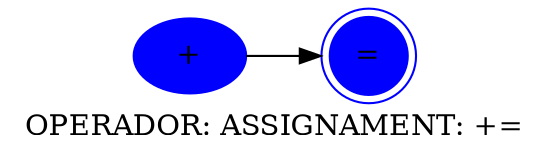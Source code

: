 digraph Plot{
   rankdir = LR;
   label = "OPERADOR: ASSIGNAMENT: +=";
    n0[style = filled, color = blue, label = "+"];
    n1[style = filled, color = blue, label = "=" ,shape = doublecircle];
    n0 -> n1;
}
